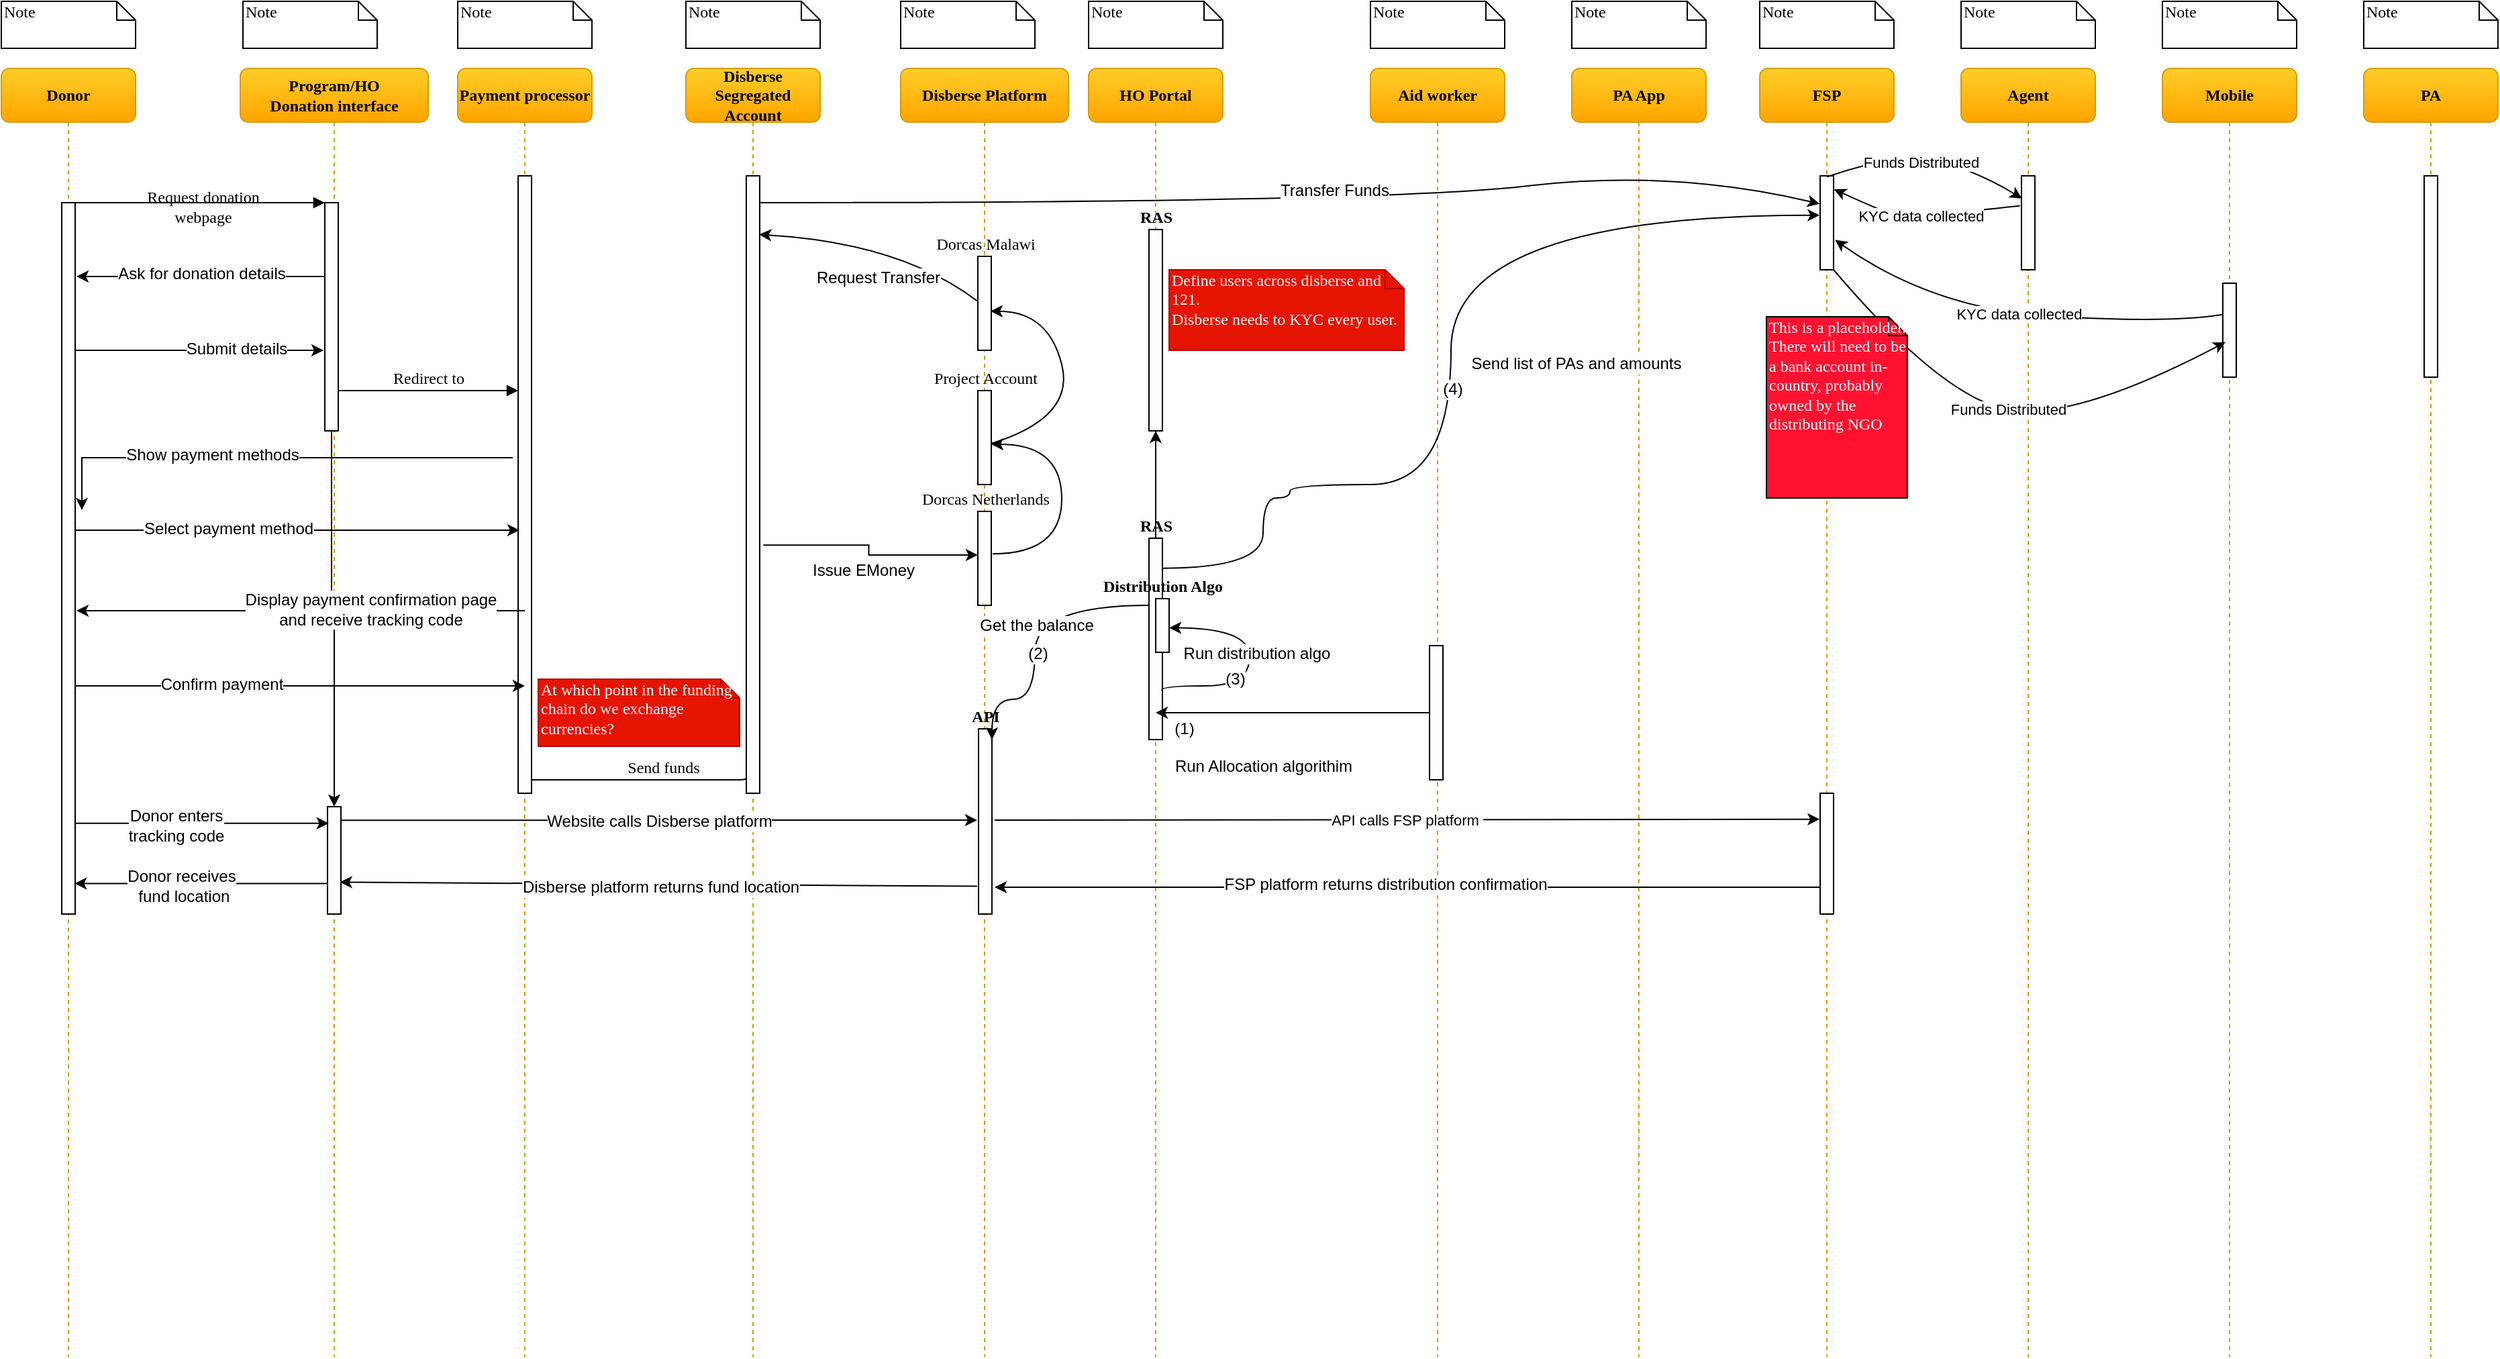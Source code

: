 <mxfile version="10.7.7" type="github"><diagram name="Page-1" id="13e1069c-82ec-6db2-03f1-153e76fe0fe0"><mxGraphModel dx="1634" dy="778" grid="1" gridSize="10" guides="1" tooltips="1" connect="1" arrows="1" fold="1" page="1" pageScale="1" pageWidth="1100" pageHeight="850" background="#ffffff" math="0" shadow="0"><root><mxCell id="0"/><mxCell id="1" parent="0"/><mxCell id="7baba1c4bc27f4b0-2" value="Program/HO&lt;br&gt;Donation interface" style="shape=umlLifeline;perimeter=lifelinePerimeter;whiteSpace=wrap;html=1;container=1;collapsible=0;recursiveResize=0;outlineConnect=0;rounded=1;shadow=0;comic=0;labelBackgroundColor=none;strokeColor=#d79b00;strokeWidth=1;fillColor=#ffcd28;fontFamily=Verdana;fontSize=12;fontColor=#000000;align=center;fontStyle=1;gradientColor=#ffa500;" parent="1" vertex="1"><mxGeometry x="238" y="80" width="140" height="960" as="geometry"/></mxCell><mxCell id="sv2td1icU-97Tw6SDSd2-32" value="" style="edgeStyle=orthogonalEdgeStyle;rounded=0;orthogonalLoop=1;jettySize=auto;html=1;" parent="7baba1c4bc27f4b0-2" source="7baba1c4bc27f4b0-10" target="sv2td1icU-97Tw6SDSd2-31" edge="1"><mxGeometry relative="1" as="geometry"/></mxCell><mxCell id="7baba1c4bc27f4b0-10" value="" style="html=1;points=[];perimeter=orthogonalPerimeter;rounded=0;shadow=0;comic=0;labelBackgroundColor=none;strokeColor=#000000;strokeWidth=1;fillColor=#FFFFFF;fontFamily=Verdana;fontSize=12;fontColor=#000000;align=center;" parent="7baba1c4bc27f4b0-2" vertex="1"><mxGeometry x="63" y="100" width="10" height="170" as="geometry"/></mxCell><mxCell id="sv2td1icU-97Tw6SDSd2-31" value="" style="html=1;points=[];perimeter=orthogonalPerimeter;rounded=0;shadow=0;comic=0;labelBackgroundColor=none;strokeColor=#000000;strokeWidth=1;fillColor=#FFFFFF;fontFamily=Verdana;fontSize=12;fontColor=#000000;align=center;" parent="7baba1c4bc27f4b0-2" vertex="1"><mxGeometry x="65" y="550" width="10" height="80" as="geometry"/></mxCell><mxCell id="7baba1c4bc27f4b0-3" value="Payment processor" style="shape=umlLifeline;perimeter=lifelinePerimeter;whiteSpace=wrap;html=1;container=1;collapsible=0;recursiveResize=0;outlineConnect=0;rounded=1;shadow=0;comic=0;labelBackgroundColor=none;strokeColor=#d79b00;strokeWidth=1;fillColor=#ffcd28;fontFamily=Verdana;fontSize=12;fontColor=#000000;align=center;fontStyle=1;gradientColor=#ffa500;" parent="1" vertex="1"><mxGeometry x="400" y="80" width="100" height="960" as="geometry"/></mxCell><mxCell id="7baba1c4bc27f4b0-13" value="" style="html=1;points=[];perimeter=orthogonalPerimeter;rounded=0;shadow=0;comic=0;labelBackgroundColor=none;strokeColor=#000000;strokeWidth=1;fillColor=#FFFFFF;fontFamily=Verdana;fontSize=12;fontColor=#000000;align=center;" parent="7baba1c4bc27f4b0-3" vertex="1"><mxGeometry x="45" y="80" width="10" height="460" as="geometry"/></mxCell><mxCell id="7baba1c4bc27f4b0-4" value="Disberse Platform" style="shape=umlLifeline;perimeter=lifelinePerimeter;whiteSpace=wrap;html=1;container=1;collapsible=0;recursiveResize=0;outlineConnect=0;rounded=1;shadow=0;comic=0;labelBackgroundColor=none;strokeColor=#d79b00;strokeWidth=1;fillColor=#ffcd28;fontFamily=Verdana;fontSize=12;fontColor=#000000;align=center;fontStyle=1;gradientColor=#ffa500;" parent="1" vertex="1"><mxGeometry x="730" y="80" width="125" height="960" as="geometry"/></mxCell><mxCell id="CLC3MCdHt6e1u6FwwesH-14" value="Project Account" style="html=1;points=[];perimeter=orthogonalPerimeter;rounded=0;shadow=0;comic=0;labelBackgroundColor=none;strokeColor=#000000;strokeWidth=1;fillColor=#FFFFFF;fontFamily=Verdana;fontSize=12;fontColor=#000000;align=center;verticalAlign=bottom;labelPosition=center;verticalLabelPosition=top;" parent="7baba1c4bc27f4b0-4" vertex="1"><mxGeometry x="57.5" y="240" width="10" height="70" as="geometry"/></mxCell><mxCell id="sv2td1icU-97Tw6SDSd2-11" value="Dorcas Malawi" style="html=1;points=[];perimeter=orthogonalPerimeter;rounded=0;shadow=0;comic=0;labelBackgroundColor=none;strokeColor=#000000;strokeWidth=1;fillColor=#FFFFFF;fontFamily=Verdana;fontSize=12;fontColor=#000000;align=center;verticalAlign=bottom;labelPosition=center;verticalLabelPosition=top;" parent="7baba1c4bc27f4b0-4" vertex="1"><mxGeometry x="57.5" y="140" width="10" height="70" as="geometry"/></mxCell><mxCell id="CLC3MCdHt6e1u6FwwesH-8" value="API" style="html=1;points=[];perimeter=orthogonalPerimeter;rounded=0;shadow=0;comic=0;labelBackgroundColor=none;strokeColor=#000000;strokeWidth=1;fillColor=#FFFFFF;fontFamily=Verdana;fontSize=12;fontColor=#000000;align=center;verticalAlign=bottom;labelPosition=center;verticalLabelPosition=top;fontStyle=1" parent="7baba1c4bc27f4b0-4" vertex="1"><mxGeometry x="58" y="492" width="10" height="138" as="geometry"/></mxCell><mxCell id="7baba1c4bc27f4b0-16" value="Dorcas Netherlands" style="html=1;points=[];perimeter=orthogonalPerimeter;rounded=0;shadow=0;comic=0;labelBackgroundColor=none;strokeColor=#000000;strokeWidth=1;fillColor=#FFFFFF;fontFamily=Verdana;fontSize=12;fontColor=#000000;align=center;verticalAlign=bottom;labelPosition=center;verticalLabelPosition=top;" parent="7baba1c4bc27f4b0-4" vertex="1"><mxGeometry x="57.5" y="330" width="10" height="70" as="geometry"/></mxCell><mxCell id="CLC3MCdHt6e1u6FwwesH-15" style="edgeStyle=orthogonalEdgeStyle;curved=1;rounded=0;orthogonalLoop=1;jettySize=auto;html=1;entryX=1;entryY=0.571;entryDx=0;entryDy=0;entryPerimeter=0;exitX=1.097;exitY=0.452;exitDx=0;exitDy=0;exitPerimeter=0;" parent="7baba1c4bc27f4b0-4" source="7baba1c4bc27f4b0-16" target="CLC3MCdHt6e1u6FwwesH-14" edge="1"><mxGeometry relative="1" as="geometry"><mxPoint x="150" y="150" as="targetPoint"/><Array as="points"><mxPoint x="120" y="362"/><mxPoint x="120" y="280"/></Array></mxGeometry></mxCell><mxCell id="sv2td1icU-97Tw6SDSd2-16" value="" style="curved=1;endArrow=classic;html=1;exitX=1.02;exitY=0.562;exitDx=0;exitDy=0;exitPerimeter=0;entryX=0.943;entryY=0.584;entryDx=0;entryDy=0;entryPerimeter=0;" parent="7baba1c4bc27f4b0-4" source="CLC3MCdHt6e1u6FwwesH-14" target="sv2td1icU-97Tw6SDSd2-11" edge="1"><mxGeometry width="50" height="50" relative="1" as="geometry"><mxPoint x="80" y="215" as="sourcePoint"/><mxPoint x="130" y="165" as="targetPoint"/><Array as="points"><mxPoint x="130" y="260"/><mxPoint x="110" y="181"/></Array></mxGeometry></mxCell><mxCell id="7baba1c4bc27f4b0-5" value="HO Portal" style="shape=umlLifeline;perimeter=lifelinePerimeter;whiteSpace=wrap;html=1;container=1;collapsible=0;recursiveResize=0;outlineConnect=0;rounded=1;shadow=0;comic=0;labelBackgroundColor=none;strokeColor=#d79b00;strokeWidth=1;fillColor=#ffcd28;fontFamily=Verdana;fontSize=12;fontColor=#000000;align=center;fontStyle=1;gradientColor=#ffa500;" parent="1" vertex="1"><mxGeometry x="870" y="80" width="100" height="960" as="geometry"/></mxCell><mxCell id="5wzmOpLxwS4jzTL7WLW5-5" value="" style="edgeStyle=orthogonalEdgeStyle;rounded=0;orthogonalLoop=1;jettySize=auto;html=1;" parent="7baba1c4bc27f4b0-5" source="7baba1c4bc27f4b0-28" target="5wzmOpLxwS4jzTL7WLW5-4" edge="1"><mxGeometry relative="1" as="geometry"/></mxCell><mxCell id="7baba1c4bc27f4b0-28" value="RAS" style="html=1;points=[];perimeter=orthogonalPerimeter;rounded=0;shadow=0;comic=0;labelBackgroundColor=none;strokeColor=#000000;strokeWidth=1;fillColor=#FFFFFF;fontFamily=Verdana;fontSize=12;fontColor=#000000;align=center;labelPosition=center;verticalLabelPosition=top;verticalAlign=bottom;fontStyle=1" parent="7baba1c4bc27f4b0-5" vertex="1"><mxGeometry x="45" y="350" width="10" height="150" as="geometry"/></mxCell><mxCell id="5wzmOpLxwS4jzTL7WLW5-4" value="RAS" style="html=1;points=[];perimeter=orthogonalPerimeter;rounded=0;shadow=0;comic=0;labelBackgroundColor=none;strokeColor=#000000;strokeWidth=1;fillColor=#FFFFFF;fontFamily=Verdana;fontSize=12;fontColor=#000000;align=center;labelPosition=center;verticalLabelPosition=top;verticalAlign=bottom;fontStyle=1" parent="7baba1c4bc27f4b0-5" vertex="1"><mxGeometry x="45" y="120" width="10" height="150" as="geometry"/></mxCell><mxCell id="7baba1c4bc27f4b0-6" value="PA App" style="shape=umlLifeline;perimeter=lifelinePerimeter;whiteSpace=wrap;html=1;container=1;collapsible=0;recursiveResize=0;outlineConnect=0;rounded=1;shadow=0;comic=0;labelBackgroundColor=none;strokeColor=#d79b00;strokeWidth=1;fillColor=#ffcd28;fontFamily=Verdana;fontSize=12;fontColor=#000000;align=center;fontStyle=1;gradientColor=#ffa500;" parent="1" vertex="1"><mxGeometry x="1230" y="80" width="100" height="960" as="geometry"/></mxCell><mxCell id="7baba1c4bc27f4b0-7" value="FSP" style="shape=umlLifeline;perimeter=lifelinePerimeter;whiteSpace=wrap;html=1;container=1;collapsible=0;recursiveResize=0;outlineConnect=0;rounded=1;shadow=0;comic=0;labelBackgroundColor=none;strokeWidth=1;fillColor=#ffcd28;fontFamily=Verdana;fontSize=12;align=center;fontStyle=1;strokeColor=#d79b00;gradientColor=#ffa500;" parent="1" vertex="1"><mxGeometry x="1370" y="80" width="100" height="960" as="geometry"/></mxCell><mxCell id="5wzmOpLxwS4jzTL7WLW5-13" value="" style="html=1;points=[];perimeter=orthogonalPerimeter;rounded=0;shadow=0;comic=0;labelBackgroundColor=none;strokeColor=#000000;strokeWidth=1;fillColor=#FFFFFF;fontFamily=Verdana;fontSize=12;fontColor=#000000;align=center;verticalAlign=bottom;labelPosition=center;verticalLabelPosition=top;direction=west;" parent="7baba1c4bc27f4b0-7" vertex="1"><mxGeometry x="45" y="80" width="10" height="70" as="geometry"/></mxCell><mxCell id="sv2td1icU-97Tw6SDSd2-46" value="" style="html=1;points=[];perimeter=orthogonalPerimeter;rounded=0;shadow=0;comic=0;labelBackgroundColor=none;strokeColor=#000000;strokeWidth=1;fillColor=#FFFFFF;fontFamily=Verdana;fontSize=12;fontColor=#000000;align=center;verticalAlign=bottom;labelPosition=center;verticalLabelPosition=top;direction=west;" parent="7baba1c4bc27f4b0-7" vertex="1"><mxGeometry x="45" y="540" width="10" height="90" as="geometry"/></mxCell><mxCell id="7baba1c4bc27f4b0-8" value="Donor" style="shape=umlLifeline;perimeter=lifelinePerimeter;whiteSpace=wrap;html=1;container=1;collapsible=0;recursiveResize=0;outlineConnect=0;rounded=1;shadow=0;comic=0;labelBackgroundColor=none;strokeColor=#d79b00;strokeWidth=1;fillColor=#ffcd28;fontFamily=Verdana;fontSize=12;fontColor=#000000;align=center;fontStyle=1;gradientColor=#ffa500;" parent="1" vertex="1"><mxGeometry x="60" y="80" width="100" height="960" as="geometry"/></mxCell><mxCell id="7baba1c4bc27f4b0-9" value="" style="html=1;points=[];perimeter=orthogonalPerimeter;rounded=0;shadow=0;comic=0;labelBackgroundColor=none;strokeColor=#000000;strokeWidth=1;fillColor=#FFFFFF;fontFamily=Verdana;fontSize=12;fontColor=#000000;align=center;" parent="7baba1c4bc27f4b0-8" vertex="1"><mxGeometry x="45" y="100" width="10" height="530" as="geometry"/></mxCell><mxCell id="7baba1c4bc27f4b0-17" value="Send funds" style="html=1;verticalAlign=bottom;endArrow=block;labelBackgroundColor=none;fontFamily=Verdana;fontSize=12;edgeStyle=elbowEdgeStyle;elbow=vertical;entryX=0.5;entryY=0.913;entryDx=0;entryDy=0;entryPerimeter=0;" parent="1" target="CLC3MCdHt6e1u6FwwesH-10" edge="1"><mxGeometry relative="1" as="geometry"><mxPoint x="455" y="610" as="sourcePoint"/><Array as="points"><mxPoint x="460" y="610"/></Array><mxPoint x="585" y="610" as="targetPoint"/></mxGeometry></mxCell><mxCell id="7baba1c4bc27f4b0-11" value="Request donation &lt;br&gt;webpage" style="html=1;verticalAlign=bottom;endArrow=block;entryX=0;entryY=0;labelBackgroundColor=none;fontFamily=Verdana;fontSize=12;edgeStyle=elbowEdgeStyle;elbow=vertical;" parent="1" source="7baba1c4bc27f4b0-9" target="7baba1c4bc27f4b0-10" edge="1"><mxGeometry x="0.021" y="-20" relative="1" as="geometry"><mxPoint x="220" y="190" as="sourcePoint"/><mxPoint as="offset"/></mxGeometry></mxCell><mxCell id="7baba1c4bc27f4b0-14" value="Redirect to" style="html=1;verticalAlign=bottom;endArrow=block;entryX=0;entryY=0;labelBackgroundColor=none;fontFamily=Verdana;fontSize=12;edgeStyle=elbowEdgeStyle;elbow=vertical;" parent="1" edge="1"><mxGeometry relative="1" as="geometry"><mxPoint x="311" y="320" as="sourcePoint"/><mxPoint x="445" y="320" as="targetPoint"/></mxGeometry></mxCell><mxCell id="7baba1c4bc27f4b0-40" value="Note" style="shape=note;whiteSpace=wrap;html=1;size=14;verticalAlign=top;align=left;spacingTop=-6;rounded=0;shadow=0;comic=0;labelBackgroundColor=none;strokeColor=#000000;strokeWidth=1;fillColor=#FFFFFF;fontFamily=Verdana;fontSize=12;fontColor=#000000;" parent="1" vertex="1"><mxGeometry x="60" y="30" width="100" height="35" as="geometry"/></mxCell><mxCell id="7baba1c4bc27f4b0-41" value="Note" style="shape=note;whiteSpace=wrap;html=1;size=14;verticalAlign=top;align=left;spacingTop=-6;rounded=0;shadow=0;comic=0;labelBackgroundColor=none;strokeColor=#000000;strokeWidth=1;fillColor=#FFFFFF;fontFamily=Verdana;fontSize=12;fontColor=#000000;" parent="1" vertex="1"><mxGeometry x="240" y="30" width="100" height="35" as="geometry"/></mxCell><mxCell id="7baba1c4bc27f4b0-42" value="Note" style="shape=note;whiteSpace=wrap;html=1;size=14;verticalAlign=top;align=left;spacingTop=-6;rounded=0;shadow=0;comic=0;labelBackgroundColor=none;strokeColor=#000000;strokeWidth=1;fillColor=#FFFFFF;fontFamily=Verdana;fontSize=12;fontColor=#000000;" parent="1" vertex="1"><mxGeometry x="400" y="30" width="100" height="35" as="geometry"/></mxCell><mxCell id="7baba1c4bc27f4b0-43" value="Note" style="shape=note;whiteSpace=wrap;html=1;size=14;verticalAlign=top;align=left;spacingTop=-6;rounded=0;shadow=0;comic=0;labelBackgroundColor=none;strokeColor=#000000;strokeWidth=1;fillColor=#FFFFFF;fontFamily=Verdana;fontSize=12;fontColor=#000000;" parent="1" vertex="1"><mxGeometry x="730" y="30" width="100" height="35" as="geometry"/></mxCell><mxCell id="7baba1c4bc27f4b0-44" value="Note" style="shape=note;whiteSpace=wrap;html=1;size=14;verticalAlign=top;align=left;spacingTop=-6;rounded=0;shadow=0;comic=0;labelBackgroundColor=none;strokeColor=#000000;strokeWidth=1;fillColor=#FFFFFF;fontFamily=Verdana;fontSize=12;fontColor=#000000;" parent="1" vertex="1"><mxGeometry x="870" y="30" width="100" height="35" as="geometry"/></mxCell><mxCell id="7baba1c4bc27f4b0-45" value="Note" style="shape=note;whiteSpace=wrap;html=1;size=14;verticalAlign=top;align=left;spacingTop=-6;rounded=0;shadow=0;comic=0;labelBackgroundColor=none;strokeColor=#000000;strokeWidth=1;fillColor=#FFFFFF;fontFamily=Verdana;fontSize=12;fontColor=#000000;" parent="1" vertex="1"><mxGeometry x="1230" y="30" width="100" height="35" as="geometry"/></mxCell><mxCell id="7baba1c4bc27f4b0-46" value="Note" style="shape=note;whiteSpace=wrap;html=1;size=14;verticalAlign=top;align=left;spacingTop=-6;rounded=0;shadow=0;comic=0;labelBackgroundColor=none;strokeColor=#000000;strokeWidth=1;fillColor=#FFFFFF;fontFamily=Verdana;fontSize=12;fontColor=#000000;" parent="1" vertex="1"><mxGeometry x="1370" y="30" width="100" height="35" as="geometry"/></mxCell><mxCell id="b2-2HGAX1U4sF1IdMZ35-1" style="edgeStyle=orthogonalEdgeStyle;rounded=0;orthogonalLoop=1;jettySize=auto;html=1;entryX=1.1;entryY=0.261;entryDx=0;entryDy=0;entryPerimeter=0;" parent="1" edge="1"><mxGeometry relative="1" as="geometry"><mxPoint x="301" y="235" as="sourcePoint"/><mxPoint x="116" y="235" as="targetPoint"/></mxGeometry></mxCell><mxCell id="b2-2HGAX1U4sF1IdMZ35-2" value="Ask for donation details" style="text;html=1;resizable=0;points=[];align=center;verticalAlign=middle;labelBackgroundColor=#ffffff;" parent="b2-2HGAX1U4sF1IdMZ35-1" vertex="1" connectable="0"><mxGeometry x="-0.131" y="3" relative="1" as="geometry"><mxPoint x="-12" y="-5" as="offset"/></mxGeometry></mxCell><mxCell id="b2-2HGAX1U4sF1IdMZ35-3" style="edgeStyle=orthogonalEdgeStyle;rounded=0;orthogonalLoop=1;jettySize=auto;html=1;entryX=-0.1;entryY=0.957;entryDx=0;entryDy=0;entryPerimeter=0;" parent="1" edge="1"><mxGeometry relative="1" as="geometry"><mxPoint x="115" y="290" as="sourcePoint"/><mxPoint x="300" y="290" as="targetPoint"/></mxGeometry></mxCell><mxCell id="b2-2HGAX1U4sF1IdMZ35-4" value="Submit details" style="text;html=1;resizable=0;points=[];align=center;verticalAlign=middle;labelBackgroundColor=#ffffff;" parent="b2-2HGAX1U4sF1IdMZ35-3" vertex="1" connectable="0"><mxGeometry x="0.297" y="1" relative="1" as="geometry"><mxPoint as="offset"/></mxGeometry></mxCell><mxCell id="b2-2HGAX1U4sF1IdMZ35-5" style="edgeStyle=orthogonalEdgeStyle;rounded=0;orthogonalLoop=1;jettySize=auto;html=1;entryX=1.5;entryY=0.432;entryDx=0;entryDy=0;entryPerimeter=0;" parent="1" target="7baba1c4bc27f4b0-9" edge="1"><mxGeometry relative="1" as="geometry"><mxPoint x="441" y="370" as="sourcePoint"/><Array as="points"><mxPoint x="441" y="370"/></Array></mxGeometry></mxCell><mxCell id="b2-2HGAX1U4sF1IdMZ35-6" value="Show payment methods" style="text;html=1;resizable=0;points=[];align=center;verticalAlign=middle;labelBackgroundColor=#ffffff;" parent="b2-2HGAX1U4sF1IdMZ35-5" vertex="1" connectable="0"><mxGeometry x="0.248" y="-2" relative="1" as="geometry"><mxPoint as="offset"/></mxGeometry></mxCell><mxCell id="b2-2HGAX1U4sF1IdMZ35-7" style="edgeStyle=orthogonalEdgeStyle;rounded=0;orthogonalLoop=1;jettySize=auto;html=1;" parent="1" edge="1"><mxGeometry relative="1" as="geometry"><mxPoint x="115" y="424" as="sourcePoint"/><mxPoint x="446" y="424" as="targetPoint"/><Array as="points"><mxPoint x="210" y="424"/><mxPoint x="210" y="424"/></Array></mxGeometry></mxCell><mxCell id="b2-2HGAX1U4sF1IdMZ35-8" value="Select payment method" style="text;html=1;resizable=0;points=[];align=center;verticalAlign=middle;labelBackgroundColor=#ffffff;" parent="b2-2HGAX1U4sF1IdMZ35-7" vertex="1" connectable="0"><mxGeometry x="-0.426" y="-31" relative="1" as="geometry"><mxPoint x="19" y="-32" as="offset"/></mxGeometry></mxCell><mxCell id="b2-2HGAX1U4sF1IdMZ35-9" style="edgeStyle=orthogonalEdgeStyle;rounded=0;orthogonalLoop=1;jettySize=auto;html=1;entryX=1.1;entryY=0.782;entryDx=0;entryDy=0;entryPerimeter=0;exitX=0.5;exitY=0.771;exitDx=0;exitDy=0;exitPerimeter=0;" parent="1" edge="1"><mxGeometry relative="1" as="geometry"><mxPoint x="450" y="484" as="sourcePoint"/><mxPoint x="116" y="484" as="targetPoint"/></mxGeometry></mxCell><mxCell id="b2-2HGAX1U4sF1IdMZ35-11" value="Display payment confirmation page&lt;br&gt;and receive tracking code&lt;br&gt;" style="text;html=1;resizable=0;points=[];align=center;verticalAlign=middle;labelBackgroundColor=#ffffff;" parent="b2-2HGAX1U4sF1IdMZ35-9" vertex="1" connectable="0"><mxGeometry x="-0.299" y="3" relative="1" as="geometry"><mxPoint x="2" y="-4" as="offset"/></mxGeometry></mxCell><mxCell id="b2-2HGAX1U4sF1IdMZ35-12" style="edgeStyle=orthogonalEdgeStyle;rounded=0;orthogonalLoop=1;jettySize=auto;html=1;entryX=0.5;entryY=0.905;entryDx=0;entryDy=0;entryPerimeter=0;" parent="1" edge="1"><mxGeometry relative="1" as="geometry"><mxPoint x="115" y="540" as="sourcePoint"/><mxPoint x="450" y="540" as="targetPoint"/><Array as="points"><mxPoint x="220" y="540"/><mxPoint x="220" y="540"/></Array></mxGeometry></mxCell><mxCell id="b2-2HGAX1U4sF1IdMZ35-13" value="Confirm payment" style="text;html=1;resizable=0;points=[];align=center;verticalAlign=middle;labelBackgroundColor=#ffffff;" parent="b2-2HGAX1U4sF1IdMZ35-12" vertex="1" connectable="0"><mxGeometry x="-0.373" y="-56" relative="1" as="geometry"><mxPoint x="4" y="-57" as="offset"/></mxGeometry></mxCell><mxCell id="CLC3MCdHt6e1u6FwwesH-6" value="Disberse Segregated Account" style="shape=umlLifeline;perimeter=lifelinePerimeter;whiteSpace=wrap;html=1;container=1;collapsible=0;recursiveResize=0;outlineConnect=0;rounded=1;shadow=0;comic=0;labelBackgroundColor=none;strokeColor=#d79b00;strokeWidth=1;fillColor=#ffcd28;fontFamily=Verdana;fontSize=12;fontColor=#000000;align=center;fontStyle=1;gradientColor=#ffa500;" parent="1" vertex="1"><mxGeometry x="570" y="80" width="100" height="960" as="geometry"/></mxCell><mxCell id="CLC3MCdHt6e1u6FwwesH-10" value="" style="html=1;points=[];perimeter=orthogonalPerimeter;rounded=0;shadow=0;comic=0;labelBackgroundColor=none;strokeColor=#000000;strokeWidth=1;fillColor=#FFFFFF;fontFamily=Verdana;fontSize=12;fontColor=#000000;align=center;labelPosition=center;verticalLabelPosition=top;verticalAlign=bottom;" parent="CLC3MCdHt6e1u6FwwesH-6" vertex="1"><mxGeometry x="45" y="80" width="10" height="460" as="geometry"/></mxCell><mxCell id="CLC3MCdHt6e1u6FwwesH-9" value="Note" style="shape=note;whiteSpace=wrap;html=1;size=14;verticalAlign=top;align=left;spacingTop=-6;rounded=0;shadow=0;comic=0;labelBackgroundColor=none;strokeColor=#000000;strokeWidth=1;fillColor=#FFFFFF;fontFamily=Verdana;fontSize=12;fontColor=#000000;" parent="1" vertex="1"><mxGeometry x="570" y="30" width="100" height="35" as="geometry"/></mxCell><mxCell id="CLC3MCdHt6e1u6FwwesH-12" style="edgeStyle=orthogonalEdgeStyle;rounded=0;orthogonalLoop=1;jettySize=auto;html=1;entryX=0;entryY=0.464;entryDx=0;entryDy=0;entryPerimeter=0;exitX=1.27;exitY=0.598;exitDx=0;exitDy=0;exitPerimeter=0;" parent="1" source="CLC3MCdHt6e1u6FwwesH-10" target="7baba1c4bc27f4b0-16" edge="1"><mxGeometry relative="1" as="geometry"/></mxCell><mxCell id="CLC3MCdHt6e1u6FwwesH-13" value="Issue EMoney" style="text;html=1;resizable=0;points=[];align=center;verticalAlign=middle;labelBackgroundColor=#ffffff;" parent="CLC3MCdHt6e1u6FwwesH-12" vertex="1" connectable="0"><mxGeometry x="-0.132" y="-4" relative="1" as="geometry"><mxPoint x="2" y="15" as="offset"/></mxGeometry></mxCell><mxCell id="CLC3MCdHt6e1u6FwwesH-22" value="Define users across disberse and 121.&lt;br&gt;Disberse needs to KYC every user.&lt;br&gt;" style="shape=note;whiteSpace=wrap;html=1;size=14;verticalAlign=top;align=left;spacingTop=-6;rounded=0;shadow=0;comic=0;labelBackgroundColor=none;strokeColor=#B20000;strokeWidth=1;fillColor=#e51400;fontFamily=Verdana;fontSize=12;fontColor=#ffffff;" parent="1" vertex="1"><mxGeometry x="930" y="230" width="175" height="60" as="geometry"/></mxCell><mxCell id="CLC3MCdHt6e1u6FwwesH-19" value="At which point in the funding chain do we exchange currencies?" style="shape=note;whiteSpace=wrap;html=1;size=14;verticalAlign=top;align=left;spacingTop=-6;rounded=0;shadow=0;comic=0;labelBackgroundColor=none;strokeColor=#B20000;strokeWidth=1;fillColor=#e51400;fontFamily=Verdana;fontSize=12;fontColor=#ffffff;" parent="1" vertex="1"><mxGeometry x="460" y="535" width="150" height="50" as="geometry"/></mxCell><mxCell id="CLC3MCdHt6e1u6FwwesH-23" style="edgeStyle=orthogonalEdgeStyle;curved=1;rounded=0;orthogonalLoop=1;jettySize=auto;html=1;" parent="1" source="7baba1c4bc27f4b0-28" edge="1"><mxGeometry relative="1" as="geometry"><Array as="points"><mxPoint x="830" y="480"/><mxPoint x="830" y="550"/><mxPoint x="798" y="550"/></Array><mxPoint x="798" y="580" as="targetPoint"/></mxGeometry></mxCell><mxCell id="CLC3MCdHt6e1u6FwwesH-24" value="Get the balance" style="text;html=1;resizable=0;points=[];align=center;verticalAlign=middle;labelBackgroundColor=#ffffff;" parent="CLC3MCdHt6e1u6FwwesH-23" vertex="1" connectable="0"><mxGeometry x="-0.2" y="-1" relative="1" as="geometry"><mxPoint x="2" y="13" as="offset"/></mxGeometry></mxCell><mxCell id="CLC3MCdHt6e1u6FwwesH-39" value="(2)" style="text;html=1;resizable=0;points=[];align=center;verticalAlign=middle;labelBackgroundColor=#ffffff;" parent="CLC3MCdHt6e1u6FwwesH-23" vertex="1" connectable="0"><mxGeometry x="0.117" y="2" relative="1" as="geometry"><mxPoint as="offset"/></mxGeometry></mxCell><mxCell id="CLC3MCdHt6e1u6FwwesH-25" value="Aid worker" style="shape=umlLifeline;perimeter=lifelinePerimeter;whiteSpace=wrap;html=1;container=1;collapsible=0;recursiveResize=0;outlineConnect=0;rounded=1;shadow=0;comic=0;labelBackgroundColor=none;strokeColor=#d79b00;strokeWidth=1;fillColor=#ffcd28;fontFamily=Verdana;fontSize=12;fontColor=#000000;align=center;fontStyle=1;gradientColor=#ffa500;" parent="1" vertex="1"><mxGeometry x="1080" y="80" width="100" height="960" as="geometry"/></mxCell><mxCell id="b2-2HGAX1U4sF1IdMZ35-26" value="" style="html=1;points=[];perimeter=orthogonalPerimeter;rounded=0;shadow=0;comic=0;labelBackgroundColor=none;strokeColor=#000000;strokeWidth=1;fillColor=#FFFFFF;fontFamily=Verdana;fontSize=12;fontColor=#000000;align=center;verticalAlign=bottom;labelPosition=center;verticalLabelPosition=top;fontStyle=1" parent="CLC3MCdHt6e1u6FwwesH-25" vertex="1"><mxGeometry x="44" y="430" width="10" height="100" as="geometry"/></mxCell><mxCell id="CLC3MCdHt6e1u6FwwesH-26" value="Note" style="shape=note;whiteSpace=wrap;html=1;size=14;verticalAlign=top;align=left;spacingTop=-6;rounded=0;shadow=0;comic=0;labelBackgroundColor=none;strokeColor=#000000;strokeWidth=1;fillColor=#FFFFFF;fontFamily=Verdana;fontSize=12;fontColor=#000000;" parent="1" vertex="1"><mxGeometry x="1080" y="30" width="100" height="35" as="geometry"/></mxCell><mxCell id="CLC3MCdHt6e1u6FwwesH-27" style="edgeStyle=orthogonalEdgeStyle;curved=1;rounded=0;orthogonalLoop=1;jettySize=auto;html=1;" parent="1" source="b2-2HGAX1U4sF1IdMZ35-26" target="7baba1c4bc27f4b0-5" edge="1"><mxGeometry relative="1" as="geometry"><mxPoint x="1100" y="620.0" as="targetPoint"/></mxGeometry></mxCell><mxCell id="CLC3MCdHt6e1u6FwwesH-31" value="Run Allocation algorithim" style="text;html=1;resizable=0;points=[];align=center;verticalAlign=middle;labelBackgroundColor=#ffffff;" parent="CLC3MCdHt6e1u6FwwesH-27" vertex="1" connectable="0"><mxGeometry x="0.177" y="21" relative="1" as="geometry"><mxPoint x="-4" y="19" as="offset"/></mxGeometry></mxCell><mxCell id="CLC3MCdHt6e1u6FwwesH-38" value="(1)" style="text;html=1;resizable=0;points=[];align=center;verticalAlign=middle;labelBackgroundColor=#ffffff;" parent="CLC3MCdHt6e1u6FwwesH-27" vertex="1" connectable="0"><mxGeometry x="-0.494" y="-26" relative="1" as="geometry"><mxPoint x="-132" y="38" as="offset"/></mxGeometry></mxCell><mxCell id="CLC3MCdHt6e1u6FwwesH-33" value="Distribution Algo" style="html=1;points=[];perimeter=orthogonalPerimeter;rounded=0;shadow=0;comic=0;labelBackgroundColor=none;strokeColor=#000000;strokeWidth=1;fillColor=#FFFFFF;fontFamily=Verdana;fontSize=12;fontColor=#000000;align=center;verticalAlign=bottom;labelPosition=center;verticalLabelPosition=top;fontStyle=1" parent="1" vertex="1"><mxGeometry x="920" y="475" width="10" height="40" as="geometry"/></mxCell><mxCell id="CLC3MCdHt6e1u6FwwesH-37" style="edgeStyle=orthogonalEdgeStyle;curved=1;rounded=0;orthogonalLoop=1;jettySize=auto;html=1;entryX=1;entryY=0.545;entryDx=0;entryDy=0;entryPerimeter=0;exitX=0.94;exitY=0.755;exitDx=0;exitDy=0;exitPerimeter=0;" parent="1" source="7baba1c4bc27f4b0-28" target="CLC3MCdHt6e1u6FwwesH-33" edge="1"><mxGeometry relative="1" as="geometry"><Array as="points"><mxPoint x="924" y="540"/><mxPoint x="990" y="540"/><mxPoint x="990" y="497"/></Array></mxGeometry></mxCell><mxCell id="CLC3MCdHt6e1u6FwwesH-40" value="(3)" style="text;html=1;resizable=0;points=[];align=center;verticalAlign=middle;labelBackgroundColor=#ffffff;" parent="CLC3MCdHt6e1u6FwwesH-37" vertex="1" connectable="0"><mxGeometry x="-0.328" y="5" relative="1" as="geometry"><mxPoint as="offset"/></mxGeometry></mxCell><mxCell id="CLC3MCdHt6e1u6FwwesH-41" value="Run distribution algo" style="text;html=1;resizable=0;points=[];align=center;verticalAlign=middle;labelBackgroundColor=#ffffff;" parent="CLC3MCdHt6e1u6FwwesH-37" vertex="1" connectable="0"><mxGeometry x="0.193" y="2" relative="1" as="geometry"><mxPoint x="7" y="9" as="offset"/></mxGeometry></mxCell><mxCell id="CLC3MCdHt6e1u6FwwesH-43" style="edgeStyle=orthogonalEdgeStyle;curved=1;rounded=0;orthogonalLoop=1;jettySize=auto;html=1;entryX=1.038;entryY=0.581;entryDx=0;entryDy=0;entryPerimeter=0;exitX=0.962;exitY=0.149;exitDx=0;exitDy=0;exitPerimeter=0;" parent="1" source="7baba1c4bc27f4b0-28" target="5wzmOpLxwS4jzTL7WLW5-13" edge="1"><mxGeometry relative="1" as="geometry"><Array as="points"><mxPoint x="1000" y="452"/><mxPoint x="1000" y="400"/><mxPoint x="1020" y="390"/><mxPoint x="1140" y="390"/><mxPoint x="1140" y="189"/></Array><mxPoint x="1150" y="330" as="targetPoint"/></mxGeometry></mxCell><mxCell id="CLC3MCdHt6e1u6FwwesH-44" value="(4)" style="text;html=1;resizable=0;points=[];align=center;verticalAlign=middle;labelBackgroundColor=#ffffff;" parent="CLC3MCdHt6e1u6FwwesH-43" vertex="1" connectable="0"><mxGeometry x="-0.073" y="-1" relative="1" as="geometry"><mxPoint as="offset"/></mxGeometry></mxCell><mxCell id="CLC3MCdHt6e1u6FwwesH-45" value="Send list of PAs and amounts" style="text;html=1;resizable=0;points=[];align=center;verticalAlign=middle;labelBackgroundColor=#ffffff;" parent="CLC3MCdHt6e1u6FwwesH-43" vertex="1" connectable="0"><mxGeometry x="-0.308" y="-1" relative="1" as="geometry"><mxPoint x="110" y="-91" as="offset"/></mxGeometry></mxCell><mxCell id="5wzmOpLxwS4jzTL7WLW5-10" value="" style="curved=1;endArrow=classic;html=1;entryX=0.962;entryY=0.095;entryDx=0;entryDy=0;entryPerimeter=0;exitX=-0.057;exitY=0.474;exitDx=0;exitDy=0;exitPerimeter=0;" parent="1" source="sv2td1icU-97Tw6SDSd2-11" target="CLC3MCdHt6e1u6FwwesH-10" edge="1"><mxGeometry width="50" height="50" relative="1" as="geometry"><mxPoint x="690" y="310" as="sourcePoint"/><mxPoint x="730" y="159.885" as="targetPoint"/><Array as="points"><mxPoint x="730" y="209.885"/></Array></mxGeometry></mxCell><mxCell id="5wzmOpLxwS4jzTL7WLW5-11" value="Request Transfer&lt;br&gt;" style="text;html=1;resizable=0;points=[];align=center;verticalAlign=middle;labelBackgroundColor=#ffffff;" parent="5wzmOpLxwS4jzTL7WLW5-10" vertex="1" connectable="0"><mxGeometry x="0.089" y="2" relative="1" as="geometry"><mxPoint x="8" y="25.5" as="offset"/></mxGeometry></mxCell><mxCell id="5wzmOpLxwS4jzTL7WLW5-12" value="" style="curved=1;endArrow=classic;html=1;entryX=1.038;entryY=0.702;entryDx=0;entryDy=0;entryPerimeter=0;" parent="1" target="5wzmOpLxwS4jzTL7WLW5-13" edge="1"><mxGeometry width="50" height="50" relative="1" as="geometry"><mxPoint x="625" y="180" as="sourcePoint"/><mxPoint x="1355" y="155" as="targetPoint"/><Array as="points"><mxPoint x="1090" y="180"/><mxPoint x="1305" y="155"/></Array></mxGeometry></mxCell><mxCell id="5wzmOpLxwS4jzTL7WLW5-14" value="Transfer Funds" style="text;html=1;resizable=0;points=[];align=center;verticalAlign=middle;labelBackgroundColor=#ffffff;" parent="5wzmOpLxwS4jzTL7WLW5-12" vertex="1" connectable="0"><mxGeometry x="0.077" y="9" relative="1" as="geometry"><mxPoint as="offset"/></mxGeometry></mxCell><mxCell id="5wzmOpLxwS4jzTL7WLW5-15" value="Agent" style="shape=umlLifeline;perimeter=lifelinePerimeter;whiteSpace=wrap;html=1;container=1;collapsible=0;recursiveResize=0;outlineConnect=0;rounded=1;shadow=0;comic=0;labelBackgroundColor=none;strokeWidth=1;fillColor=#ffcd28;fontFamily=Verdana;fontSize=12;align=center;fontStyle=1;strokeColor=#d79b00;gradientColor=#ffa500;" parent="1" vertex="1"><mxGeometry x="1520" y="80" width="100" height="960" as="geometry"/></mxCell><mxCell id="5wzmOpLxwS4jzTL7WLW5-16" value="" style="html=1;points=[];perimeter=orthogonalPerimeter;rounded=0;shadow=0;comic=0;labelBackgroundColor=none;strokeColor=#000000;strokeWidth=1;fillColor=#FFFFFF;fontFamily=Verdana;fontSize=12;fontColor=#000000;align=center;verticalAlign=bottom;labelPosition=center;verticalLabelPosition=top;direction=west;" parent="5wzmOpLxwS4jzTL7WLW5-15" vertex="1"><mxGeometry x="45" y="80" width="10" height="70" as="geometry"/></mxCell><mxCell id="5wzmOpLxwS4jzTL7WLW5-17" value="Mobile" style="shape=umlLifeline;perimeter=lifelinePerimeter;whiteSpace=wrap;html=1;container=1;collapsible=0;recursiveResize=0;outlineConnect=0;rounded=1;shadow=0;comic=0;labelBackgroundColor=none;strokeWidth=1;fillColor=#ffcd28;fontFamily=Verdana;fontSize=12;align=center;fontStyle=1;strokeColor=#d79b00;gradientColor=#ffa500;" parent="1" vertex="1"><mxGeometry x="1670" y="80" width="100" height="960" as="geometry"/></mxCell><mxCell id="5wzmOpLxwS4jzTL7WLW5-18" value="" style="html=1;points=[];perimeter=orthogonalPerimeter;rounded=0;shadow=0;comic=0;labelBackgroundColor=none;strokeColor=#000000;strokeWidth=1;fillColor=#FFFFFF;fontFamily=Verdana;fontSize=12;fontColor=#000000;align=center;verticalAlign=bottom;labelPosition=center;verticalLabelPosition=top;direction=west;" parent="5wzmOpLxwS4jzTL7WLW5-17" vertex="1"><mxGeometry x="45" y="160" width="10" height="70" as="geometry"/></mxCell><mxCell id="5wzmOpLxwS4jzTL7WLW5-19" value="Funds Distributed" style="curved=1;endArrow=classic;html=1;entryX=0.961;entryY=0.757;entryDx=0;entryDy=0;entryPerimeter=0;exitX=0.5;exitY=0.988;exitDx=0;exitDy=0;exitPerimeter=0;" parent="1" source="5wzmOpLxwS4jzTL7WLW5-13" target="5wzmOpLxwS4jzTL7WLW5-16" edge="1"><mxGeometry x="-0.027" y="-6" width="50" height="50" relative="1" as="geometry"><mxPoint x="1460" y="232.269" as="sourcePoint"/><mxPoint x="1510" y="182.269" as="targetPoint"/><Array as="points"><mxPoint x="1480" y="140"/><mxPoint x="1540" y="161"/></Array><mxPoint as="offset"/></mxGeometry></mxCell><mxCell id="5wzmOpLxwS4jzTL7WLW5-21" value="Funds Distributed" style="curved=1;endArrow=classic;html=1;entryX=0.807;entryY=0.372;entryDx=0;entryDy=0;entryPerimeter=0;" parent="1" source="5wzmOpLxwS4jzTL7WLW5-13" target="5wzmOpLxwS4jzTL7WLW5-18" edge="1"><mxGeometry width="50" height="50" relative="1" as="geometry"><mxPoint x="1435" y="185" as="sourcePoint"/><mxPoint x="1575" y="210" as="targetPoint"/><Array as="points"><mxPoint x="1510" y="330"/><mxPoint x="1610" y="340"/></Array></mxGeometry></mxCell><mxCell id="cI2KJPsYkfR8KH0LSaEH-1" value="&lt;font color=&quot;#ffffff&quot;&gt;This is a placeholder. There will need to be a bank account in-country, probably owned by the distributing NGO&lt;/font&gt;" style="shape=note;whiteSpace=wrap;html=1;size=14;verticalAlign=top;align=left;spacingTop=-6;rounded=0;shadow=0;comic=0;labelBackgroundColor=none;strokeColor=#000000;strokeWidth=1;fillColor=#FF1231;fontFamily=Verdana;fontSize=12;fontColor=#000000;" parent="1" vertex="1"><mxGeometry x="1375" y="265" width="105" height="135" as="geometry"/></mxCell><mxCell id="cI2KJPsYkfR8KH0LSaEH-3" value="KYC data collected" style="curved=1;endArrow=classic;html=1;exitX=0.961;exitY=0.669;exitDx=0;exitDy=0;exitPerimeter=0;entryX=-0.116;entryY=0.318;entryDx=0;entryDy=0;entryPerimeter=0;" parent="1" source="5wzmOpLxwS4jzTL7WLW5-18" target="5wzmOpLxwS4jzTL7WLW5-13" edge="1"><mxGeometry width="50" height="50" relative="1" as="geometry"><mxPoint x="1630" y="269.769" as="sourcePoint"/><mxPoint x="1680" y="219.769" as="targetPoint"/><Array as="points"><mxPoint x="1680" y="269.769"/><mxPoint x="1500" y="260"/></Array></mxGeometry></mxCell><mxCell id="cI2KJPsYkfR8KH0LSaEH-4" value="KYC data collected" style="curved=1;endArrow=classic;html=1;exitX=1.115;exitY=0.68;exitDx=0;exitDy=0;exitPerimeter=0;entryX=-0.039;entryY=0.856;entryDx=0;entryDy=0;entryPerimeter=0;" parent="1" source="5wzmOpLxwS4jzTL7WLW5-16" target="5wzmOpLxwS4jzTL7WLW5-13" edge="1"><mxGeometry x="0.019" width="50" height="50" relative="1" as="geometry"><mxPoint x="1430" y="171" as="sourcePoint"/><mxPoint x="1575" y="187" as="targetPoint"/><Array as="points"><mxPoint x="1490" y="190"/><mxPoint x="1480" y="195"/></Array><mxPoint as="offset"/></mxGeometry></mxCell><mxCell id="sv2td1icU-97Tw6SDSd2-21" value="PA" style="shape=umlLifeline;perimeter=lifelinePerimeter;whiteSpace=wrap;html=1;container=1;collapsible=0;recursiveResize=0;outlineConnect=0;rounded=1;shadow=0;comic=0;labelBackgroundColor=none;strokeWidth=1;fillColor=#ffcd28;fontFamily=Verdana;fontSize=12;align=center;fontStyle=1;strokeColor=#d79b00;gradientColor=#ffa500;" parent="1" vertex="1"><mxGeometry x="1820" y="80" width="100" height="960" as="geometry"/></mxCell><mxCell id="sv2td1icU-97Tw6SDSd2-22" value="" style="html=1;points=[];perimeter=orthogonalPerimeter;rounded=0;shadow=0;comic=0;labelBackgroundColor=none;strokeColor=#000000;strokeWidth=1;fillColor=#FFFFFF;fontFamily=Verdana;fontSize=12;fontColor=#000000;align=center;verticalAlign=bottom;labelPosition=center;verticalLabelPosition=top;direction=west;" parent="sv2td1icU-97Tw6SDSd2-21" vertex="1"><mxGeometry x="45" y="80" width="10" height="150" as="geometry"/></mxCell><mxCell id="sv2td1icU-97Tw6SDSd2-23" value="Note" style="shape=note;whiteSpace=wrap;html=1;size=14;verticalAlign=top;align=left;spacingTop=-6;rounded=0;shadow=0;comic=0;labelBackgroundColor=none;strokeColor=#000000;strokeWidth=1;fillColor=#FFFFFF;fontFamily=Verdana;fontSize=12;fontColor=#000000;" parent="1" vertex="1"><mxGeometry x="1520" y="30" width="100" height="35" as="geometry"/></mxCell><mxCell id="sv2td1icU-97Tw6SDSd2-25" value="Note" style="shape=note;whiteSpace=wrap;html=1;size=14;verticalAlign=top;align=left;spacingTop=-6;rounded=0;shadow=0;comic=0;labelBackgroundColor=none;strokeColor=#000000;strokeWidth=1;fillColor=#FFFFFF;fontFamily=Verdana;fontSize=12;fontColor=#000000;" parent="1" vertex="1"><mxGeometry x="1670" y="30" width="100" height="35" as="geometry"/></mxCell><mxCell id="sv2td1icU-97Tw6SDSd2-27" value="Note" style="shape=note;whiteSpace=wrap;html=1;size=14;verticalAlign=top;align=left;spacingTop=-6;rounded=0;shadow=0;comic=0;labelBackgroundColor=none;strokeColor=#000000;strokeWidth=1;fillColor=#FFFFFF;fontFamily=Verdana;fontSize=12;fontColor=#000000;" parent="1" vertex="1"><mxGeometry x="1820" y="30" width="100" height="35" as="geometry"/></mxCell><mxCell id="sv2td1icU-97Tw6SDSd2-33" value="" style="endArrow=classic;html=1;entryX=0.085;entryY=0.155;entryDx=0;entryDy=0;entryPerimeter=0;" parent="1" source="7baba1c4bc27f4b0-9" target="sv2td1icU-97Tw6SDSd2-31" edge="1"><mxGeometry width="50" height="50" relative="1" as="geometry"><mxPoint x="170" y="667" as="sourcePoint"/><mxPoint x="220" y="617" as="targetPoint"/></mxGeometry></mxCell><mxCell id="sv2td1icU-97Tw6SDSd2-34" value="Donor enters &lt;br&gt;tracking code" style="text;html=1;resizable=0;points=[];align=center;verticalAlign=middle;labelBackgroundColor=#ffffff;" parent="sv2td1icU-97Tw6SDSd2-33" vertex="1" connectable="0"><mxGeometry x="-0.206" y="-1" relative="1" as="geometry"><mxPoint as="offset"/></mxGeometry></mxCell><mxCell id="sv2td1icU-97Tw6SDSd2-35" value="" style="endArrow=classic;html=1;exitX=1.008;exitY=0.126;exitDx=0;exitDy=0;exitPerimeter=0;entryX=-0.107;entryY=0.493;entryDx=0;entryDy=0;entryPerimeter=0;" parent="1" source="sv2td1icU-97Tw6SDSd2-31" target="CLC3MCdHt6e1u6FwwesH-8" edge="1"><mxGeometry width="50" height="50" relative="1" as="geometry"><mxPoint x="340" y="650" as="sourcePoint"/><mxPoint x="770" y="640" as="targetPoint"/></mxGeometry></mxCell><mxCell id="sv2td1icU-97Tw6SDSd2-36" value="Website calls Disberse platform" style="text;html=1;resizable=0;points=[];align=center;verticalAlign=middle;labelBackgroundColor=#ffffff;" parent="sv2td1icU-97Tw6SDSd2-35" vertex="1" connectable="0"><mxGeometry x="-0.206" y="-1" relative="1" as="geometry"><mxPoint x="49" as="offset"/></mxGeometry></mxCell><mxCell id="sv2td1icU-97Tw6SDSd2-39" value="" style="endArrow=classic;html=1;exitX=-0.107;exitY=0.85;exitDx=0;exitDy=0;exitPerimeter=0;entryX=0.931;entryY=0.703;entryDx=0;entryDy=0;entryPerimeter=0;" parent="1" source="CLC3MCdHt6e1u6FwwesH-8" target="sv2td1icU-97Tw6SDSd2-31" edge="1"><mxGeometry width="50" height="50" relative="1" as="geometry"><mxPoint x="575" y="735" as="sourcePoint"/><mxPoint x="625" y="685" as="targetPoint"/></mxGeometry></mxCell><mxCell id="sv2td1icU-97Tw6SDSd2-41" value="Disberse platform returns fund location" style="text;html=1;resizable=0;points=[];align=center;verticalAlign=middle;labelBackgroundColor=#ffffff;" parent="sv2td1icU-97Tw6SDSd2-39" vertex="1" connectable="0"><mxGeometry x="0.484" relative="1" as="geometry"><mxPoint x="116" y="3" as="offset"/></mxGeometry></mxCell><mxCell id="sv2td1icU-97Tw6SDSd2-43" value="" style="endArrow=classic;html=1;entryX=0.962;entryY=0.957;entryDx=0;entryDy=0;entryPerimeter=0;" parent="1" source="sv2td1icU-97Tw6SDSd2-31" target="7baba1c4bc27f4b0-9" edge="1"><mxGeometry width="50" height="50" relative="1" as="geometry"><mxPoint x="174" y="770" as="sourcePoint"/><mxPoint x="224" y="720" as="targetPoint"/></mxGeometry></mxCell><mxCell id="sv2td1icU-97Tw6SDSd2-44" value="Donor receives&lt;br&gt;&amp;nbsp;fund location" style="text;html=1;resizable=0;points=[];align=center;verticalAlign=middle;labelBackgroundColor=#ffffff;" parent="sv2td1icU-97Tw6SDSd2-43" vertex="1" connectable="0"><mxGeometry x="0.165" y="2" relative="1" as="geometry"><mxPoint as="offset"/></mxGeometry></mxCell><mxCell id="sv2td1icU-97Tw6SDSd2-47" value="API calls FSP platform&amp;nbsp;" style="endArrow=classic;html=1;exitX=1.2;exitY=0.493;exitDx=0;exitDy=0;exitPerimeter=0;entryX=1.038;entryY=0.785;entryDx=0;entryDy=0;entryPerimeter=0;" parent="1" source="CLC3MCdHt6e1u6FwwesH-8" target="sv2td1icU-97Tw6SDSd2-46" edge="1"><mxGeometry width="50" height="50" relative="1" as="geometry"><mxPoint x="950" y="710" as="sourcePoint"/><mxPoint x="1000" y="660" as="targetPoint"/></mxGeometry></mxCell><mxCell id="sv2td1icU-97Tw6SDSd2-49" value="" style="endArrow=classic;html=1;entryX=1.2;entryY=0.855;entryDx=0;entryDy=0;entryPerimeter=0;" parent="1" source="sv2td1icU-97Tw6SDSd2-46" target="CLC3MCdHt6e1u6FwwesH-8" edge="1"><mxGeometry width="50" height="50" relative="1" as="geometry"><mxPoint x="1124" y="720" as="sourcePoint"/><mxPoint x="1174" y="670" as="targetPoint"/></mxGeometry></mxCell><mxCell id="sv2td1icU-97Tw6SDSd2-51" value="FSP platform returns distribution confirmation" style="text;html=1;resizable=0;points=[];align=center;verticalAlign=middle;labelBackgroundColor=#ffffff;" parent="sv2td1icU-97Tw6SDSd2-49" vertex="1" connectable="0"><mxGeometry x="0.055" y="-2" relative="1" as="geometry"><mxPoint as="offset"/></mxGeometry></mxCell></root></mxGraphModel></diagram><diagram id="mS6ieldNY_re3rlr2VcW" name="Page-2"><mxGraphModel dx="1394" dy="764" grid="1" gridSize="10" guides="1" tooltips="1" connect="1" arrows="1" fold="1" page="1" pageScale="1" pageWidth="827" pageHeight="1169" math="0" shadow="0"><root><mxCell id="EZOE87H7FuiZ4Vmql07s-0"/><mxCell id="EZOE87H7FuiZ4Vmql07s-1" parent="EZOE87H7FuiZ4Vmql07s-0"/></root></mxGraphModel></diagram><diagram name="Page-1" id="KMrk2ojC6oYyKhNoJULi"><mxGraphModel dx="1634" dy="778" grid="1" gridSize="10" guides="1" tooltips="1" connect="1" arrows="1" fold="1" page="1" pageScale="1" pageWidth="1100" pageHeight="850" background="#ffffff" math="0" shadow="0"><root><mxCell id="0"/><mxCell id="1" parent="0"/><mxCell id="7baba1c4bc27f4b0-2" value="Program/HO&lt;br&gt;Donation interface" style="shape=umlLifeline;perimeter=lifelinePerimeter;whiteSpace=wrap;html=1;container=1;collapsible=0;recursiveResize=0;outlineConnect=0;rounded=1;shadow=0;comic=0;labelBackgroundColor=none;strokeColor=#d79b00;strokeWidth=1;fillColor=#ffcd28;fontFamily=Verdana;fontSize=12;fontColor=#000000;align=center;fontStyle=1;gradientColor=#ffa500;" parent="1" vertex="1"><mxGeometry x="238" y="80" width="140" height="960" as="geometry"/></mxCell><mxCell id="7baba1c4bc27f4b0-10" value="" style="html=1;points=[];perimeter=orthogonalPerimeter;rounded=0;shadow=0;comic=0;labelBackgroundColor=none;strokeColor=#000000;strokeWidth=1;fillColor=#FFFFFF;fontFamily=Verdana;fontSize=12;fontColor=#000000;align=center;" parent="7baba1c4bc27f4b0-2" vertex="1"><mxGeometry x="63" y="100" width="10" height="170" as="geometry"/></mxCell><mxCell id="7baba1c4bc27f4b0-3" value="Payment processor" style="shape=umlLifeline;perimeter=lifelinePerimeter;whiteSpace=wrap;html=1;container=1;collapsible=0;recursiveResize=0;outlineConnect=0;rounded=1;shadow=0;comic=0;labelBackgroundColor=none;strokeColor=#d79b00;strokeWidth=1;fillColor=#ffcd28;fontFamily=Verdana;fontSize=12;fontColor=#000000;align=center;fontStyle=1;gradientColor=#ffa500;" parent="1" vertex="1"><mxGeometry x="400" y="80" width="100" height="960" as="geometry"/></mxCell><mxCell id="7baba1c4bc27f4b0-13" value="" style="html=1;points=[];perimeter=orthogonalPerimeter;rounded=0;shadow=0;comic=0;labelBackgroundColor=none;strokeColor=#000000;strokeWidth=1;fillColor=#FFFFFF;fontFamily=Verdana;fontSize=12;fontColor=#000000;align=center;" parent="7baba1c4bc27f4b0-3" vertex="1"><mxGeometry x="45" y="120" width="10" height="420" as="geometry"/></mxCell><mxCell id="7baba1c4bc27f4b0-4" value="Disberse Platform" style="shape=umlLifeline;perimeter=lifelinePerimeter;whiteSpace=wrap;html=1;container=1;collapsible=0;recursiveResize=0;outlineConnect=0;rounded=1;shadow=0;comic=0;labelBackgroundColor=none;strokeColor=#d79b00;strokeWidth=1;fillColor=#ffcd28;fontFamily=Verdana;fontSize=12;fontColor=#000000;align=center;fontStyle=1;gradientColor=#ffa500;" parent="1" vertex="1"><mxGeometry x="730" y="80" width="125" height="960" as="geometry"/></mxCell><mxCell id="CLC3MCdHt6e1u6FwwesH-14" value="Dorcas Malawi" style="html=1;points=[];perimeter=orthogonalPerimeter;rounded=0;shadow=0;comic=0;labelBackgroundColor=none;strokeColor=#000000;strokeWidth=1;fillColor=#FFFFFF;fontFamily=Verdana;fontSize=12;fontColor=#000000;align=center;verticalAlign=bottom;labelPosition=center;verticalLabelPosition=top;" parent="7baba1c4bc27f4b0-4" vertex="1"><mxGeometry x="55" y="120" width="10" height="70" as="geometry"/></mxCell><mxCell id="7baba1c4bc27f4b0-5" value="HO Portal" style="shape=umlLifeline;perimeter=lifelinePerimeter;whiteSpace=wrap;html=1;container=1;collapsible=0;recursiveResize=0;outlineConnect=0;rounded=1;shadow=0;comic=0;labelBackgroundColor=none;strokeColor=#d79b00;strokeWidth=1;fillColor=#ffcd28;fontFamily=Verdana;fontSize=12;fontColor=#000000;align=center;fontStyle=1;gradientColor=#ffa500;" parent="1" vertex="1"><mxGeometry x="870" y="80" width="100" height="960" as="geometry"/></mxCell><mxCell id="b2-2HGAX1U4sF1IdMZ35-19" value="API" style="html=1;points=[];perimeter=orthogonalPerimeter;rounded=0;shadow=0;comic=0;labelBackgroundColor=none;strokeColor=#000000;strokeWidth=1;fillColor=#FFFFFF;fontFamily=Verdana;fontSize=12;fontColor=#000000;align=center;verticalAlign=bottom;labelPosition=center;verticalLabelPosition=top;fontStyle=1" parent="7baba1c4bc27f4b0-5" vertex="1"><mxGeometry x="45" y="660" width="10" height="110" as="geometry"/></mxCell><mxCell id="7baba1c4bc27f4b0-28" value="RAS" style="html=1;points=[];perimeter=orthogonalPerimeter;rounded=0;shadow=0;comic=0;labelBackgroundColor=none;strokeColor=#000000;strokeWidth=1;fillColor=#FFFFFF;fontFamily=Verdana;fontSize=12;fontColor=#000000;align=center;labelPosition=center;verticalLabelPosition=top;verticalAlign=bottom;fontStyle=1" parent="7baba1c4bc27f4b0-5" vertex="1"><mxGeometry x="45" y="350" width="10" height="150" as="geometry"/></mxCell><mxCell id="7baba1c4bc27f4b0-6" value="PA App" style="shape=umlLifeline;perimeter=lifelinePerimeter;whiteSpace=wrap;html=1;container=1;collapsible=0;recursiveResize=0;outlineConnect=0;rounded=1;shadow=0;comic=0;labelBackgroundColor=none;strokeColor=#d79b00;strokeWidth=1;fillColor=#ffcd28;fontFamily=Verdana;fontSize=12;fontColor=#000000;align=center;fontStyle=1;gradientColor=#ffa500;" parent="1" vertex="1"><mxGeometry x="1230" y="80" width="100" height="960" as="geometry"/></mxCell><mxCell id="7baba1c4bc27f4b0-7" value="FSP" style="shape=umlLifeline;perimeter=lifelinePerimeter;whiteSpace=wrap;html=1;container=1;collapsible=0;recursiveResize=0;outlineConnect=0;rounded=1;shadow=0;comic=0;labelBackgroundColor=none;strokeWidth=1;fillColor=#ffcd28;fontFamily=Verdana;fontSize=12;align=center;fontStyle=1;strokeColor=#d79b00;gradientColor=#ffa500;" parent="1" vertex="1"><mxGeometry x="1370" y="80" width="100" height="960" as="geometry"/></mxCell><mxCell id="7baba1c4bc27f4b0-8" value="Donor" style="shape=umlLifeline;perimeter=lifelinePerimeter;whiteSpace=wrap;html=1;container=1;collapsible=0;recursiveResize=0;outlineConnect=0;rounded=1;shadow=0;comic=0;labelBackgroundColor=none;strokeColor=#d79b00;strokeWidth=1;fillColor=#ffcd28;fontFamily=Verdana;fontSize=12;fontColor=#000000;align=center;fontStyle=1;gradientColor=#ffa500;" parent="1" vertex="1"><mxGeometry x="60" y="80" width="100" height="960" as="geometry"/></mxCell><mxCell id="7baba1c4bc27f4b0-9" value="" style="html=1;points=[];perimeter=orthogonalPerimeter;rounded=0;shadow=0;comic=0;labelBackgroundColor=none;strokeColor=#000000;strokeWidth=1;fillColor=#FFFFFF;fontFamily=Verdana;fontSize=12;fontColor=#000000;align=center;" parent="7baba1c4bc27f4b0-8" vertex="1"><mxGeometry x="45" y="100" width="10" height="440" as="geometry"/></mxCell><mxCell id="CLC3MCdHt6e1u6FwwesH-15" style="edgeStyle=orthogonalEdgeStyle;curved=1;rounded=0;orthogonalLoop=1;jettySize=auto;html=1;entryX=1;entryY=0.571;entryDx=0;entryDy=0;entryPerimeter=0;" parent="1" source="7baba1c4bc27f4b0-16" target="CLC3MCdHt6e1u6FwwesH-14" edge="1"><mxGeometry relative="1" as="geometry"><mxPoint x="880" y="230" as="targetPoint"/><Array as="points"><mxPoint x="871" y="336"/><mxPoint x="871" y="230"/><mxPoint x="785" y="230"/></Array></mxGeometry></mxCell><mxCell id="7baba1c4bc27f4b0-16" value="Dorcas Account" style="html=1;points=[];perimeter=orthogonalPerimeter;rounded=0;shadow=0;comic=0;labelBackgroundColor=none;strokeColor=#000000;strokeWidth=1;fillColor=#FFFFFF;fontFamily=Verdana;fontSize=12;fontColor=#000000;align=center;verticalAlign=bottom;labelPosition=center;verticalLabelPosition=top;" parent="1" vertex="1"><mxGeometry x="785" y="300" width="10" height="70" as="geometry"/></mxCell><mxCell id="7baba1c4bc27f4b0-17" value="Send funds" style="html=1;verticalAlign=bottom;endArrow=block;labelBackgroundColor=none;fontFamily=Verdana;fontSize=12;edgeStyle=elbowEdgeStyle;elbow=vertical;entryX=0.5;entryY=0.913;entryDx=0;entryDy=0;entryPerimeter=0;" parent="1" target="CLC3MCdHt6e1u6FwwesH-10" edge="1"><mxGeometry relative="1" as="geometry"><mxPoint x="455" y="610" as="sourcePoint"/><Array as="points"><mxPoint x="460" y="610"/></Array><mxPoint x="585" y="610" as="targetPoint"/></mxGeometry></mxCell><mxCell id="7baba1c4bc27f4b0-11" value="Request donation &lt;br&gt;webpage" style="html=1;verticalAlign=bottom;endArrow=block;entryX=0;entryY=0;labelBackgroundColor=none;fontFamily=Verdana;fontSize=12;edgeStyle=elbowEdgeStyle;elbow=vertical;" parent="1" source="7baba1c4bc27f4b0-9" target="7baba1c4bc27f4b0-10" edge="1"><mxGeometry x="0.021" y="-20" relative="1" as="geometry"><mxPoint x="220" y="190" as="sourcePoint"/><mxPoint as="offset"/></mxGeometry></mxCell><mxCell id="7baba1c4bc27f4b0-14" value="Redirect to" style="html=1;verticalAlign=bottom;endArrow=block;entryX=0;entryY=0;labelBackgroundColor=none;fontFamily=Verdana;fontSize=12;edgeStyle=elbowEdgeStyle;elbow=vertical;" parent="1" edge="1"><mxGeometry relative="1" as="geometry"><mxPoint x="311" y="320" as="sourcePoint"/><mxPoint x="445" y="320" as="targetPoint"/></mxGeometry></mxCell><mxCell id="7baba1c4bc27f4b0-40" value="Note" style="shape=note;whiteSpace=wrap;html=1;size=14;verticalAlign=top;align=left;spacingTop=-6;rounded=0;shadow=0;comic=0;labelBackgroundColor=none;strokeColor=#000000;strokeWidth=1;fillColor=#FFFFFF;fontFamily=Verdana;fontSize=12;fontColor=#000000;" parent="1" vertex="1"><mxGeometry x="60" y="30" width="100" height="35" as="geometry"/></mxCell><mxCell id="7baba1c4bc27f4b0-41" value="Note" style="shape=note;whiteSpace=wrap;html=1;size=14;verticalAlign=top;align=left;spacingTop=-6;rounded=0;shadow=0;comic=0;labelBackgroundColor=none;strokeColor=#000000;strokeWidth=1;fillColor=#FFFFFF;fontFamily=Verdana;fontSize=12;fontColor=#000000;" parent="1" vertex="1"><mxGeometry x="240" y="30" width="100" height="35" as="geometry"/></mxCell><mxCell id="7baba1c4bc27f4b0-42" value="Note" style="shape=note;whiteSpace=wrap;html=1;size=14;verticalAlign=top;align=left;spacingTop=-6;rounded=0;shadow=0;comic=0;labelBackgroundColor=none;strokeColor=#000000;strokeWidth=1;fillColor=#FFFFFF;fontFamily=Verdana;fontSize=12;fontColor=#000000;" parent="1" vertex="1"><mxGeometry x="400" y="30" width="100" height="35" as="geometry"/></mxCell><mxCell id="7baba1c4bc27f4b0-43" value="Note" style="shape=note;whiteSpace=wrap;html=1;size=14;verticalAlign=top;align=left;spacingTop=-6;rounded=0;shadow=0;comic=0;labelBackgroundColor=none;strokeColor=#000000;strokeWidth=1;fillColor=#FFFFFF;fontFamily=Verdana;fontSize=12;fontColor=#000000;" parent="1" vertex="1"><mxGeometry x="730" y="30" width="100" height="35" as="geometry"/></mxCell><mxCell id="7baba1c4bc27f4b0-44" value="Note" style="shape=note;whiteSpace=wrap;html=1;size=14;verticalAlign=top;align=left;spacingTop=-6;rounded=0;shadow=0;comic=0;labelBackgroundColor=none;strokeColor=#000000;strokeWidth=1;fillColor=#FFFFFF;fontFamily=Verdana;fontSize=12;fontColor=#000000;" parent="1" vertex="1"><mxGeometry x="870" y="30" width="100" height="35" as="geometry"/></mxCell><mxCell id="7baba1c4bc27f4b0-45" value="Note" style="shape=note;whiteSpace=wrap;html=1;size=14;verticalAlign=top;align=left;spacingTop=-6;rounded=0;shadow=0;comic=0;labelBackgroundColor=none;strokeColor=#000000;strokeWidth=1;fillColor=#FFFFFF;fontFamily=Verdana;fontSize=12;fontColor=#000000;" parent="1" vertex="1"><mxGeometry x="1230" y="30" width="100" height="35" as="geometry"/></mxCell><mxCell id="7baba1c4bc27f4b0-46" value="Note" style="shape=note;whiteSpace=wrap;html=1;size=14;verticalAlign=top;align=left;spacingTop=-6;rounded=0;shadow=0;comic=0;labelBackgroundColor=none;strokeColor=#000000;strokeWidth=1;fillColor=#FFFFFF;fontFamily=Verdana;fontSize=12;fontColor=#000000;" parent="1" vertex="1"><mxGeometry x="1370" y="30" width="100" height="35" as="geometry"/></mxCell><mxCell id="b2-2HGAX1U4sF1IdMZ35-1" style="edgeStyle=orthogonalEdgeStyle;rounded=0;orthogonalLoop=1;jettySize=auto;html=1;entryX=1.1;entryY=0.261;entryDx=0;entryDy=0;entryPerimeter=0;" parent="1" edge="1"><mxGeometry relative="1" as="geometry"><mxPoint x="301" y="235" as="sourcePoint"/><mxPoint x="116" y="235" as="targetPoint"/></mxGeometry></mxCell><mxCell id="b2-2HGAX1U4sF1IdMZ35-2" value="Ask for donation details" style="text;html=1;resizable=0;points=[];align=center;verticalAlign=middle;labelBackgroundColor=#ffffff;" parent="b2-2HGAX1U4sF1IdMZ35-1" vertex="1" connectable="0"><mxGeometry x="-0.131" y="3" relative="1" as="geometry"><mxPoint x="-12" y="-5" as="offset"/></mxGeometry></mxCell><mxCell id="b2-2HGAX1U4sF1IdMZ35-3" style="edgeStyle=orthogonalEdgeStyle;rounded=0;orthogonalLoop=1;jettySize=auto;html=1;entryX=-0.1;entryY=0.957;entryDx=0;entryDy=0;entryPerimeter=0;" parent="1" edge="1"><mxGeometry relative="1" as="geometry"><mxPoint x="115" y="290" as="sourcePoint"/><mxPoint x="300" y="290" as="targetPoint"/></mxGeometry></mxCell><mxCell id="b2-2HGAX1U4sF1IdMZ35-4" value="Submit details" style="text;html=1;resizable=0;points=[];align=center;verticalAlign=middle;labelBackgroundColor=#ffffff;" parent="b2-2HGAX1U4sF1IdMZ35-3" vertex="1" connectable="0"><mxGeometry x="0.297" y="1" relative="1" as="geometry"><mxPoint as="offset"/></mxGeometry></mxCell><mxCell id="b2-2HGAX1U4sF1IdMZ35-5" style="edgeStyle=orthogonalEdgeStyle;rounded=0;orthogonalLoop=1;jettySize=auto;html=1;entryX=1.5;entryY=0.432;entryDx=0;entryDy=0;entryPerimeter=0;" parent="1" target="7baba1c4bc27f4b0-9" edge="1"><mxGeometry relative="1" as="geometry"><mxPoint x="441" y="370" as="sourcePoint"/><Array as="points"><mxPoint x="441" y="370"/></Array></mxGeometry></mxCell><mxCell id="b2-2HGAX1U4sF1IdMZ35-6" value="Show payment methods" style="text;html=1;resizable=0;points=[];align=center;verticalAlign=middle;labelBackgroundColor=#ffffff;" parent="b2-2HGAX1U4sF1IdMZ35-5" vertex="1" connectable="0"><mxGeometry x="0.248" y="-2" relative="1" as="geometry"><mxPoint as="offset"/></mxGeometry></mxCell><mxCell id="b2-2HGAX1U4sF1IdMZ35-7" style="edgeStyle=orthogonalEdgeStyle;rounded=0;orthogonalLoop=1;jettySize=auto;html=1;" parent="1" edge="1"><mxGeometry relative="1" as="geometry"><mxPoint x="115" y="424" as="sourcePoint"/><mxPoint x="446" y="424" as="targetPoint"/><Array as="points"><mxPoint x="210" y="424"/><mxPoint x="210" y="424"/></Array></mxGeometry></mxCell><mxCell id="b2-2HGAX1U4sF1IdMZ35-8" value="Select payment method" style="text;html=1;resizable=0;points=[];align=center;verticalAlign=middle;labelBackgroundColor=#ffffff;" parent="b2-2HGAX1U4sF1IdMZ35-7" vertex="1" connectable="0"><mxGeometry x="-0.426" y="-31" relative="1" as="geometry"><mxPoint x="19" y="-32" as="offset"/></mxGeometry></mxCell><mxCell id="b2-2HGAX1U4sF1IdMZ35-9" style="edgeStyle=orthogonalEdgeStyle;rounded=0;orthogonalLoop=1;jettySize=auto;html=1;entryX=1.1;entryY=0.782;entryDx=0;entryDy=0;entryPerimeter=0;exitX=0.5;exitY=0.771;exitDx=0;exitDy=0;exitPerimeter=0;" parent="1" edge="1"><mxGeometry relative="1" as="geometry"><mxPoint x="450" y="484" as="sourcePoint"/><mxPoint x="116" y="484" as="targetPoint"/></mxGeometry></mxCell><mxCell id="b2-2HGAX1U4sF1IdMZ35-11" value="Display payment confirmation page" style="text;html=1;resizable=0;points=[];align=center;verticalAlign=middle;labelBackgroundColor=#ffffff;" parent="b2-2HGAX1U4sF1IdMZ35-9" vertex="1" connectable="0"><mxGeometry x="-0.299" y="3" relative="1" as="geometry"><mxPoint x="2" y="-4" as="offset"/></mxGeometry></mxCell><mxCell id="b2-2HGAX1U4sF1IdMZ35-12" style="edgeStyle=orthogonalEdgeStyle;rounded=0;orthogonalLoop=1;jettySize=auto;html=1;entryX=0.5;entryY=0.905;entryDx=0;entryDy=0;entryPerimeter=0;" parent="1" edge="1"><mxGeometry relative="1" as="geometry"><mxPoint x="115" y="540" as="sourcePoint"/><mxPoint x="450" y="540" as="targetPoint"/><Array as="points"><mxPoint x="220" y="540"/><mxPoint x="220" y="540"/></Array></mxGeometry></mxCell><mxCell id="b2-2HGAX1U4sF1IdMZ35-13" value="Confirm payment" style="text;html=1;resizable=0;points=[];align=center;verticalAlign=middle;labelBackgroundColor=#ffffff;" parent="b2-2HGAX1U4sF1IdMZ35-12" vertex="1" connectable="0"><mxGeometry x="-0.373" y="-56" relative="1" as="geometry"><mxPoint x="4" y="-57" as="offset"/></mxGeometry></mxCell><mxCell id="b2-2HGAX1U4sF1IdMZ35-22" value="1.Amount&lt;br&gt;2.Tracking code&lt;br&gt;" style="rounded=1;fontStyle=1;fillColor=#FFD966;strokeColor=none;spacing=2;align=left;html=1;" parent="1" vertex="1"><mxGeometry x="800" y="760" width="96" height="30" as="geometry"/></mxCell><mxCell id="CLC3MCdHt6e1u6FwwesH-6" value="Disberse Segregated Account" style="shape=umlLifeline;perimeter=lifelinePerimeter;whiteSpace=wrap;html=1;container=1;collapsible=0;recursiveResize=0;outlineConnect=0;rounded=1;shadow=0;comic=0;labelBackgroundColor=none;strokeColor=#d79b00;strokeWidth=1;fillColor=#ffcd28;fontFamily=Verdana;fontSize=12;fontColor=#000000;align=center;fontStyle=1;gradientColor=#ffa500;" parent="1" vertex="1"><mxGeometry x="570" y="80" width="100" height="960" as="geometry"/></mxCell><mxCell id="CLC3MCdHt6e1u6FwwesH-7" value="" style="html=1;points=[];perimeter=orthogonalPerimeter;rounded=0;shadow=0;comic=0;labelBackgroundColor=none;strokeColor=#000000;strokeWidth=1;fillColor=#FFFFFF;fontFamily=Verdana;fontSize=12;fontColor=#000000;align=center;labelPosition=center;verticalLabelPosition=top;verticalAlign=bottom;" parent="CLC3MCdHt6e1u6FwwesH-6" vertex="1"><mxGeometry x="215" y="330" width="10" height="230" as="geometry"/></mxCell><mxCell id="CLC3MCdHt6e1u6FwwesH-8" value="API" style="html=1;points=[];perimeter=orthogonalPerimeter;rounded=0;shadow=0;comic=0;labelBackgroundColor=none;strokeColor=#000000;strokeWidth=1;fillColor=#FFFFFF;fontFamily=Verdana;fontSize=12;fontColor=#000000;align=center;verticalAlign=bottom;labelPosition=center;verticalLabelPosition=top;fontStyle=1" parent="CLC3MCdHt6e1u6FwwesH-6" vertex="1"><mxGeometry x="215" y="600" width="10" height="70" as="geometry"/></mxCell><mxCell id="CLC3MCdHt6e1u6FwwesH-10" value="" style="html=1;points=[];perimeter=orthogonalPerimeter;rounded=0;shadow=0;comic=0;labelBackgroundColor=none;strokeColor=#000000;strokeWidth=1;fillColor=#FFFFFF;fontFamily=Verdana;fontSize=12;fontColor=#000000;align=center;labelPosition=center;verticalLabelPosition=top;verticalAlign=bottom;" parent="CLC3MCdHt6e1u6FwwesH-6" vertex="1"><mxGeometry x="45" y="320" width="10" height="230" as="geometry"/></mxCell><mxCell id="CLC3MCdHt6e1u6FwwesH-9" value="Note" style="shape=note;whiteSpace=wrap;html=1;size=14;verticalAlign=top;align=left;spacingTop=-6;rounded=0;shadow=0;comic=0;labelBackgroundColor=none;strokeColor=#000000;strokeWidth=1;fillColor=#FFFFFF;fontFamily=Verdana;fontSize=12;fontColor=#000000;" parent="1" vertex="1"><mxGeometry x="570" y="30" width="100" height="35" as="geometry"/></mxCell><mxCell id="CLC3MCdHt6e1u6FwwesH-12" style="edgeStyle=orthogonalEdgeStyle;rounded=0;orthogonalLoop=1;jettySize=auto;html=1;entryX=0;entryY=0.464;entryDx=0;entryDy=0;entryPerimeter=0;" parent="1" source="CLC3MCdHt6e1u6FwwesH-10" target="7baba1c4bc27f4b0-16" edge="1"><mxGeometry relative="1" as="geometry"/></mxCell><mxCell id="CLC3MCdHt6e1u6FwwesH-13" value="Issue EMoney" style="text;html=1;resizable=0;points=[];align=center;verticalAlign=middle;labelBackgroundColor=#ffffff;" parent="CLC3MCdHt6e1u6FwwesH-12" vertex="1" connectable="0"><mxGeometry x="-0.132" y="-4" relative="1" as="geometry"><mxPoint as="offset"/></mxGeometry></mxCell><mxCell id="CLC3MCdHt6e1u6FwwesH-18" value="Will Dorcas malawi have an account [because the tracing isn't going to be clear otherwise]" style="shape=note;whiteSpace=wrap;html=1;size=14;verticalAlign=top;align=left;spacingTop=-6;rounded=0;shadow=0;comic=0;labelBackgroundColor=none;strokeColor=#B20000;strokeWidth=1;fillColor=#e51400;fontFamily=Verdana;fontSize=12;fontColor=#ffffff;" parent="1" vertex="1"><mxGeometry x="530" y="215" width="240" height="50" as="geometry"/></mxCell><mxCell id="CLC3MCdHt6e1u6FwwesH-22" value="Define users across disberse and 121.&lt;br&gt;Disberse needs to KYC every user.&lt;br&gt;" style="shape=note;whiteSpace=wrap;html=1;size=14;verticalAlign=top;align=left;spacingTop=-6;rounded=0;shadow=0;comic=0;labelBackgroundColor=none;strokeColor=#B20000;strokeWidth=1;fillColor=#e51400;fontFamily=Verdana;fontSize=12;fontColor=#ffffff;" parent="1" vertex="1"><mxGeometry x="875" y="265" width="240" height="50" as="geometry"/></mxCell><mxCell id="CLC3MCdHt6e1u6FwwesH-19" value="Which currency will we use for allocation and distribution" style="shape=note;whiteSpace=wrap;html=1;size=14;verticalAlign=top;align=left;spacingTop=-6;rounded=0;shadow=0;comic=0;labelBackgroundColor=none;strokeColor=#B20000;strokeWidth=1;fillColor=#e51400;fontFamily=Verdana;fontSize=12;fontColor=#ffffff;" parent="1" vertex="1"><mxGeometry x="510" y="700" width="240" height="50" as="geometry"/></mxCell><mxCell id="CLC3MCdHt6e1u6FwwesH-23" style="edgeStyle=orthogonalEdgeStyle;curved=1;rounded=0;orthogonalLoop=1;jettySize=auto;html=1;entryX=1;entryY=0.521;entryDx=0;entryDy=0;entryPerimeter=0;" parent="1" source="7baba1c4bc27f4b0-28" target="CLC3MCdHt6e1u6FwwesH-8" edge="1"><mxGeometry relative="1" as="geometry"><Array as="points"><mxPoint x="830" y="505"/><mxPoint x="830" y="716"/></Array></mxGeometry></mxCell><mxCell id="CLC3MCdHt6e1u6FwwesH-24" value="Get the balance" style="text;html=1;resizable=0;points=[];align=center;verticalAlign=middle;labelBackgroundColor=#ffffff;" parent="CLC3MCdHt6e1u6FwwesH-23" vertex="1" connectable="0"><mxGeometry x="-0.2" y="-1" relative="1" as="geometry"><mxPoint as="offset"/></mxGeometry></mxCell><mxCell id="CLC3MCdHt6e1u6FwwesH-39" value="(2)" style="text;html=1;resizable=0;points=[];align=center;verticalAlign=middle;labelBackgroundColor=#ffffff;" parent="CLC3MCdHt6e1u6FwwesH-23" vertex="1" connectable="0"><mxGeometry x="0.117" y="2" relative="1" as="geometry"><mxPoint as="offset"/></mxGeometry></mxCell><mxCell id="CLC3MCdHt6e1u6FwwesH-25" value="Aid worker" style="shape=umlLifeline;perimeter=lifelinePerimeter;whiteSpace=wrap;html=1;container=1;collapsible=0;recursiveResize=0;outlineConnect=0;rounded=1;shadow=0;comic=0;labelBackgroundColor=none;strokeColor=#d79b00;strokeWidth=1;fillColor=#ffcd28;fontFamily=Verdana;fontSize=12;fontColor=#000000;align=center;fontStyle=1;gradientColor=#ffa500;" parent="1" vertex="1"><mxGeometry x="1080" y="80" width="100" height="960" as="geometry"/></mxCell><mxCell id="b2-2HGAX1U4sF1IdMZ35-26" value="" style="html=1;points=[];perimeter=orthogonalPerimeter;rounded=0;shadow=0;comic=0;labelBackgroundColor=none;strokeColor=#000000;strokeWidth=1;fillColor=#FFFFFF;fontFamily=Verdana;fontSize=12;fontColor=#000000;align=center;verticalAlign=bottom;labelPosition=center;verticalLabelPosition=top;fontStyle=1" parent="CLC3MCdHt6e1u6FwwesH-25" vertex="1"><mxGeometry x="44" y="430" width="10" height="270" as="geometry"/></mxCell><mxCell id="CLC3MCdHt6e1u6FwwesH-26" value="Note" style="shape=note;whiteSpace=wrap;html=1;size=14;verticalAlign=top;align=left;spacingTop=-6;rounded=0;shadow=0;comic=0;labelBackgroundColor=none;strokeColor=#000000;strokeWidth=1;fillColor=#FFFFFF;fontFamily=Verdana;fontSize=12;fontColor=#000000;" parent="1" vertex="1"><mxGeometry x="1080" y="30" width="100" height="35" as="geometry"/></mxCell><mxCell id="CLC3MCdHt6e1u6FwwesH-27" style="edgeStyle=orthogonalEdgeStyle;curved=1;rounded=0;orthogonalLoop=1;jettySize=auto;html=1;" parent="1" source="b2-2HGAX1U4sF1IdMZ35-26" target="7baba1c4bc27f4b0-5" edge="1"><mxGeometry relative="1" as="geometry"><mxPoint x="1100" y="620.0" as="targetPoint"/></mxGeometry></mxCell><mxCell id="CLC3MCdHt6e1u6FwwesH-31" value="Run Allocation algorithim" style="text;html=1;resizable=0;points=[];align=center;verticalAlign=middle;labelBackgroundColor=#ffffff;" parent="CLC3MCdHt6e1u6FwwesH-27" vertex="1" connectable="0"><mxGeometry x="0.177" y="21" relative="1" as="geometry"><mxPoint as="offset"/></mxGeometry></mxCell><mxCell id="CLC3MCdHt6e1u6FwwesH-38" value="(1)" style="text;html=1;resizable=0;points=[];align=center;verticalAlign=middle;labelBackgroundColor=#ffffff;" parent="CLC3MCdHt6e1u6FwwesH-27" vertex="1" connectable="0"><mxGeometry x="-0.494" y="-26" relative="1" as="geometry"><mxPoint as="offset"/></mxGeometry></mxCell><mxCell id="CLC3MCdHt6e1u6FwwesH-33" value="Distribution Algo" style="html=1;points=[];perimeter=orthogonalPerimeter;rounded=0;shadow=0;comic=0;labelBackgroundColor=none;strokeColor=#000000;strokeWidth=1;fillColor=#FFFFFF;fontFamily=Verdana;fontSize=12;fontColor=#000000;align=center;verticalAlign=bottom;labelPosition=center;verticalLabelPosition=top;fontStyle=1" parent="1" vertex="1"><mxGeometry x="920" y="475" width="10" height="40" as="geometry"/></mxCell><mxCell id="CLC3MCdHt6e1u6FwwesH-37" style="edgeStyle=orthogonalEdgeStyle;curved=1;rounded=0;orthogonalLoop=1;jettySize=auto;html=1;entryX=1;entryY=0.545;entryDx=0;entryDy=0;entryPerimeter=0;exitX=0.94;exitY=0.755;exitDx=0;exitDy=0;exitPerimeter=0;" parent="1" source="7baba1c4bc27f4b0-28" target="CLC3MCdHt6e1u6FwwesH-33" edge="1"><mxGeometry relative="1" as="geometry"><Array as="points"><mxPoint x="924" y="540"/><mxPoint x="990" y="540"/><mxPoint x="990" y="497"/></Array></mxGeometry></mxCell><mxCell id="CLC3MCdHt6e1u6FwwesH-40" value="(3)" style="text;html=1;resizable=0;points=[];align=center;verticalAlign=middle;labelBackgroundColor=#ffffff;" parent="CLC3MCdHt6e1u6FwwesH-37" vertex="1" connectable="0"><mxGeometry x="-0.328" y="5" relative="1" as="geometry"><mxPoint as="offset"/></mxGeometry></mxCell><mxCell id="CLC3MCdHt6e1u6FwwesH-41" value="Run distribution algo" style="text;html=1;resizable=0;points=[];align=center;verticalAlign=middle;labelBackgroundColor=#ffffff;" parent="CLC3MCdHt6e1u6FwwesH-37" vertex="1" connectable="0"><mxGeometry x="0.193" y="2" relative="1" as="geometry"><mxPoint x="7" y="9" as="offset"/></mxGeometry></mxCell><mxCell id="CLC3MCdHt6e1u6FwwesH-43" style="edgeStyle=orthogonalEdgeStyle;curved=1;rounded=0;orthogonalLoop=1;jettySize=auto;html=1;entryX=0.94;entryY=0.971;entryDx=0;entryDy=0;entryPerimeter=0;" parent="1" source="7baba1c4bc27f4b0-28" target="CLC3MCdHt6e1u6FwwesH-8" edge="1"><mxGeometry relative="1" as="geometry"><Array as="points"><mxPoint x="880" y="505"/><mxPoint x="880" y="748"/></Array></mxGeometry></mxCell><mxCell id="CLC3MCdHt6e1u6FwwesH-44" value="(4)" style="text;html=1;resizable=0;points=[];align=center;verticalAlign=middle;labelBackgroundColor=#ffffff;" parent="CLC3MCdHt6e1u6FwwesH-43" vertex="1" connectable="0"><mxGeometry x="-0.073" y="-1" relative="1" as="geometry"><mxPoint as="offset"/></mxGeometry></mxCell><mxCell id="CLC3MCdHt6e1u6FwwesH-45" value="Send list of PAs and amounts" style="text;html=1;resizable=0;points=[];align=center;verticalAlign=middle;labelBackgroundColor=#ffffff;" parent="CLC3MCdHt6e1u6FwwesH-43" vertex="1" connectable="0"><mxGeometry x="-0.308" y="-1" relative="1" as="geometry"><mxPoint x="11" y="71" as="offset"/></mxGeometry></mxCell></root></mxGraphModel></diagram><diagram name="Page-2" id="3K6aW4i8wpcGdghae10w"><mxGraphModel dx="1394" dy="764" grid="1" gridSize="10" guides="1" tooltips="1" connect="1" arrows="1" fold="1" page="1" pageScale="1" pageWidth="827" pageHeight="1169" math="0" shadow="0"><root><mxCell id="EZOE87H7FuiZ4Vmql07s-0"/><mxCell id="EZOE87H7FuiZ4Vmql07s-1" parent="EZOE87H7FuiZ4Vmql07s-0"/></root></mxGraphModel></diagram></mxfile>